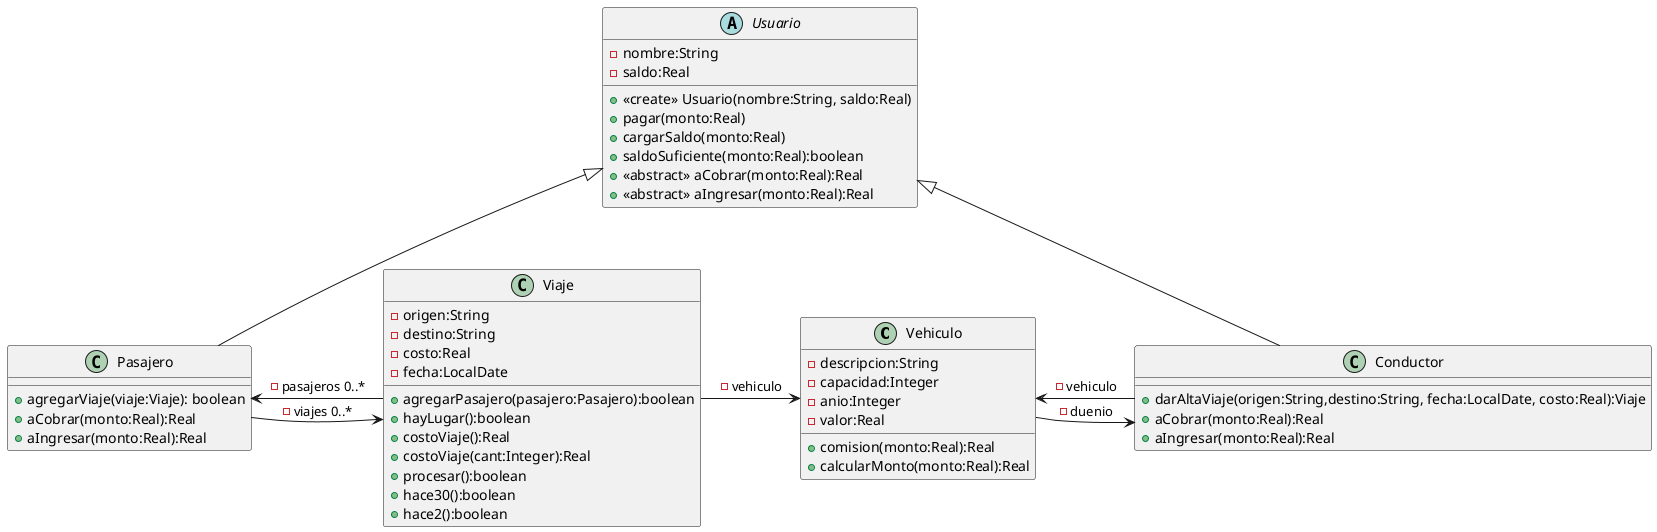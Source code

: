 @startuml

class Vehiculo{
-descripcion:String
-capacidad:Integer
-anio:Integer
-valor:Real
+comision(monto:Real):Real
+calcularMonto(monto:Real):Real
}
Vehiculo -> Conductor : -duenio

class Viaje{
-origen:String
-destino:String
-costo:Real
-fecha:LocalDate
+agregarPasajero(pasajero:Pasajero):boolean
+hayLugar():boolean
+costoViaje():Real
+costoViaje(cant:Integer):Real
+procesar():boolean
+hace30():boolean
+hace2():boolean
}
Viaje -> Vehiculo : -vehiculo
Viaje -> Pasajero : -pasajeros 0..*

abstract Usuario{
-nombre:String
-saldo:Real
+<<create>> Usuario(nombre:String, saldo:Real)
+pagar(monto:Real)
+cargarSaldo(monto:Real)
+saldoSuficiente(monto:Real):boolean
+<<abstract>> aCobrar(monto:Real):Real
+<<abstract>> aIngresar(monto:Real):Real
}

class Pasajero extends Usuario{
+ agregarViaje(viaje:Viaje): boolean
+ aCobrar(monto:Real):Real
+ aIngresar(monto:Real):Real
}
Pasajero -> Viaje : -viajes 0..*

class Conductor extends Usuario{
+darAltaViaje(origen:String,destino:String, fecha:LocalDate, costo:Real):Viaje
+aCobrar(monto:Real):Real
+aIngresar(monto:Real):Real
}
Conductor -> Vehiculo : -vehiculo
@enduml
